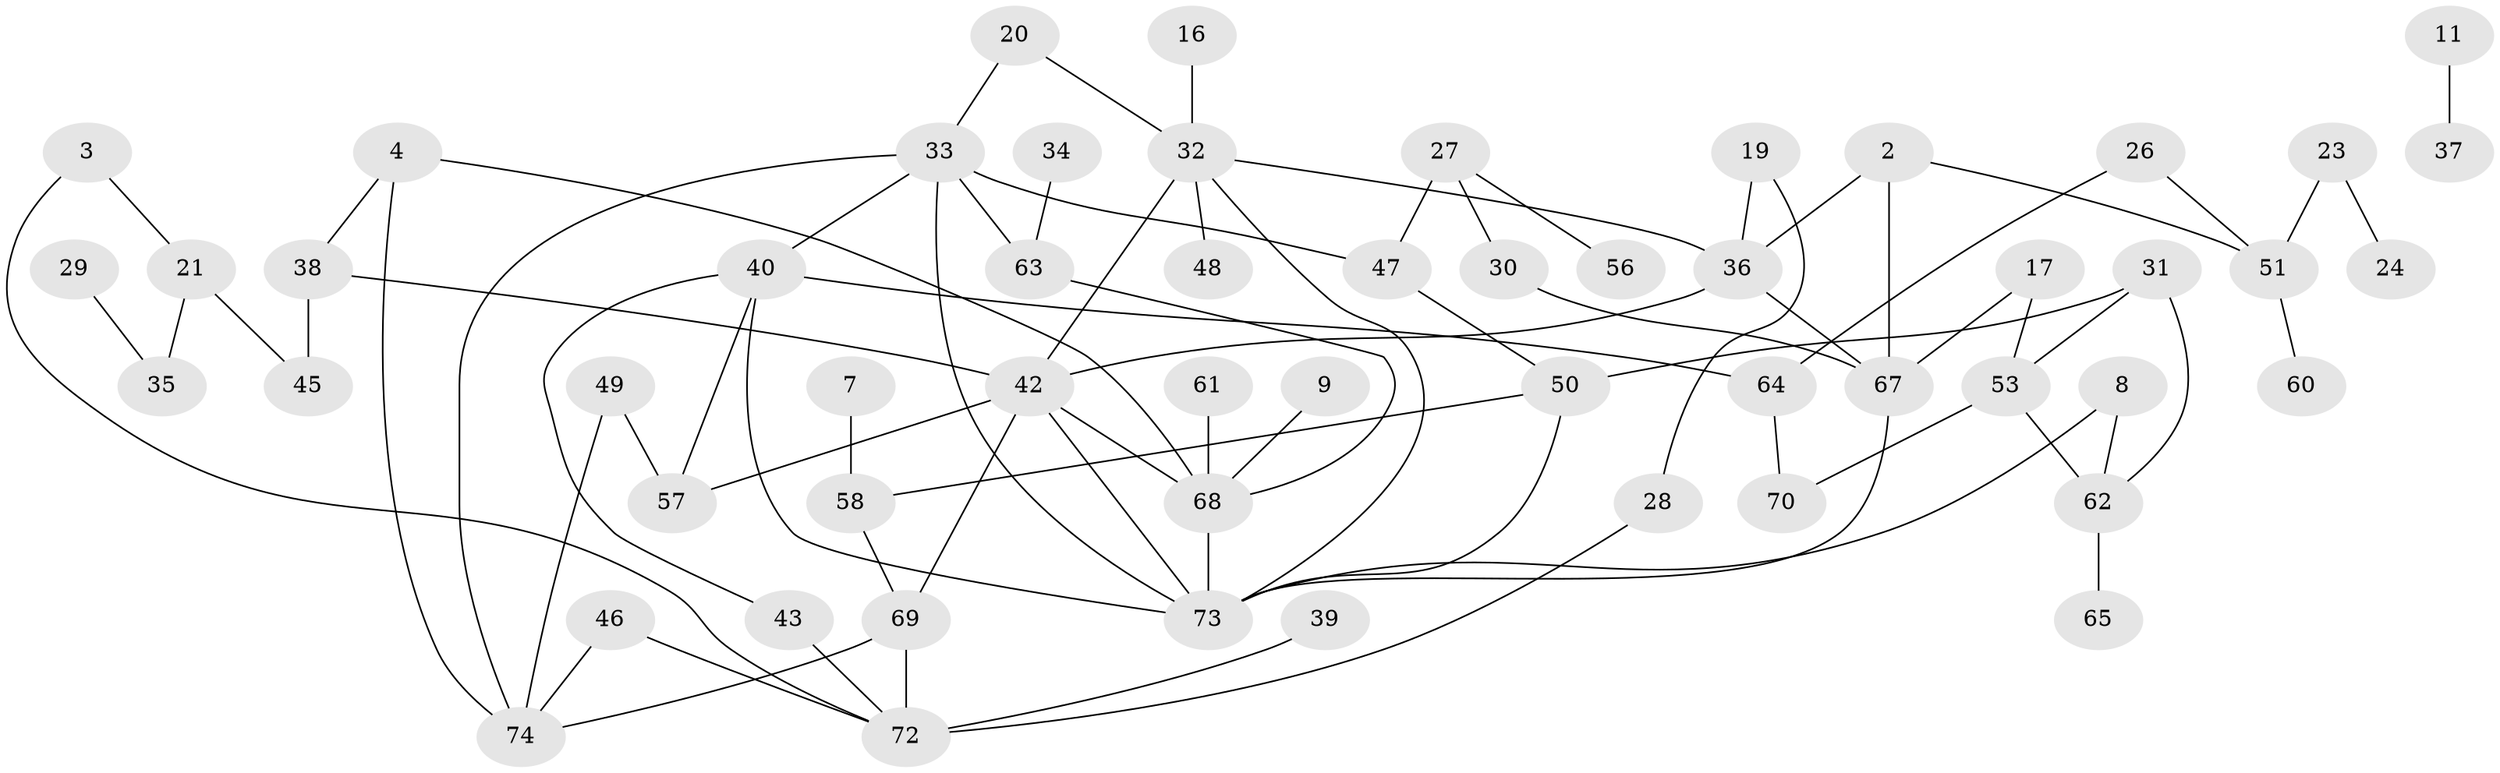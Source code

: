 // original degree distribution, {1: 0.24489795918367346, 2: 0.2857142857142857, 3: 0.17687074829931973, 0: 0.10884353741496598, 4: 0.11564625850340136, 5: 0.06802721088435375}
// Generated by graph-tools (version 1.1) at 2025/00/03/09/25 03:00:41]
// undirected, 55 vertices, 78 edges
graph export_dot {
graph [start="1"]
  node [color=gray90,style=filled];
  2;
  3;
  4;
  7;
  8;
  9;
  11;
  16;
  17;
  19;
  20;
  21;
  23;
  24;
  26;
  27;
  28;
  29;
  30;
  31;
  32;
  33;
  34;
  35;
  36;
  37;
  38;
  39;
  40;
  42;
  43;
  45;
  46;
  47;
  48;
  49;
  50;
  51;
  53;
  56;
  57;
  58;
  60;
  61;
  62;
  63;
  64;
  65;
  67;
  68;
  69;
  70;
  72;
  73;
  74;
  2 -- 36 [weight=1.0];
  2 -- 51 [weight=1.0];
  2 -- 67 [weight=1.0];
  3 -- 21 [weight=1.0];
  3 -- 72 [weight=1.0];
  4 -- 38 [weight=1.0];
  4 -- 68 [weight=1.0];
  4 -- 74 [weight=1.0];
  7 -- 58 [weight=1.0];
  8 -- 62 [weight=1.0];
  8 -- 73 [weight=1.0];
  9 -- 68 [weight=1.0];
  11 -- 37 [weight=1.0];
  16 -- 32 [weight=1.0];
  17 -- 53 [weight=1.0];
  17 -- 67 [weight=1.0];
  19 -- 28 [weight=1.0];
  19 -- 36 [weight=1.0];
  20 -- 32 [weight=1.0];
  20 -- 33 [weight=1.0];
  21 -- 35 [weight=1.0];
  21 -- 45 [weight=1.0];
  23 -- 24 [weight=1.0];
  23 -- 51 [weight=1.0];
  26 -- 51 [weight=1.0];
  26 -- 64 [weight=1.0];
  27 -- 30 [weight=1.0];
  27 -- 47 [weight=2.0];
  27 -- 56 [weight=1.0];
  28 -- 72 [weight=1.0];
  29 -- 35 [weight=1.0];
  30 -- 67 [weight=1.0];
  31 -- 50 [weight=2.0];
  31 -- 53 [weight=1.0];
  31 -- 62 [weight=1.0];
  32 -- 36 [weight=1.0];
  32 -- 42 [weight=2.0];
  32 -- 48 [weight=1.0];
  32 -- 73 [weight=1.0];
  33 -- 40 [weight=1.0];
  33 -- 47 [weight=1.0];
  33 -- 63 [weight=1.0];
  33 -- 73 [weight=1.0];
  33 -- 74 [weight=1.0];
  34 -- 63 [weight=1.0];
  36 -- 42 [weight=1.0];
  36 -- 67 [weight=1.0];
  38 -- 42 [weight=1.0];
  38 -- 45 [weight=1.0];
  39 -- 72 [weight=1.0];
  40 -- 43 [weight=1.0];
  40 -- 57 [weight=1.0];
  40 -- 64 [weight=1.0];
  40 -- 73 [weight=1.0];
  42 -- 57 [weight=1.0];
  42 -- 68 [weight=1.0];
  42 -- 69 [weight=2.0];
  42 -- 73 [weight=1.0];
  43 -- 72 [weight=1.0];
  46 -- 72 [weight=1.0];
  46 -- 74 [weight=1.0];
  47 -- 50 [weight=1.0];
  49 -- 57 [weight=1.0];
  49 -- 74 [weight=1.0];
  50 -- 58 [weight=1.0];
  50 -- 73 [weight=1.0];
  51 -- 60 [weight=1.0];
  53 -- 62 [weight=2.0];
  53 -- 70 [weight=1.0];
  58 -- 69 [weight=1.0];
  61 -- 68 [weight=1.0];
  62 -- 65 [weight=1.0];
  63 -- 68 [weight=1.0];
  64 -- 70 [weight=1.0];
  67 -- 73 [weight=1.0];
  68 -- 73 [weight=1.0];
  69 -- 72 [weight=2.0];
  69 -- 74 [weight=1.0];
}
